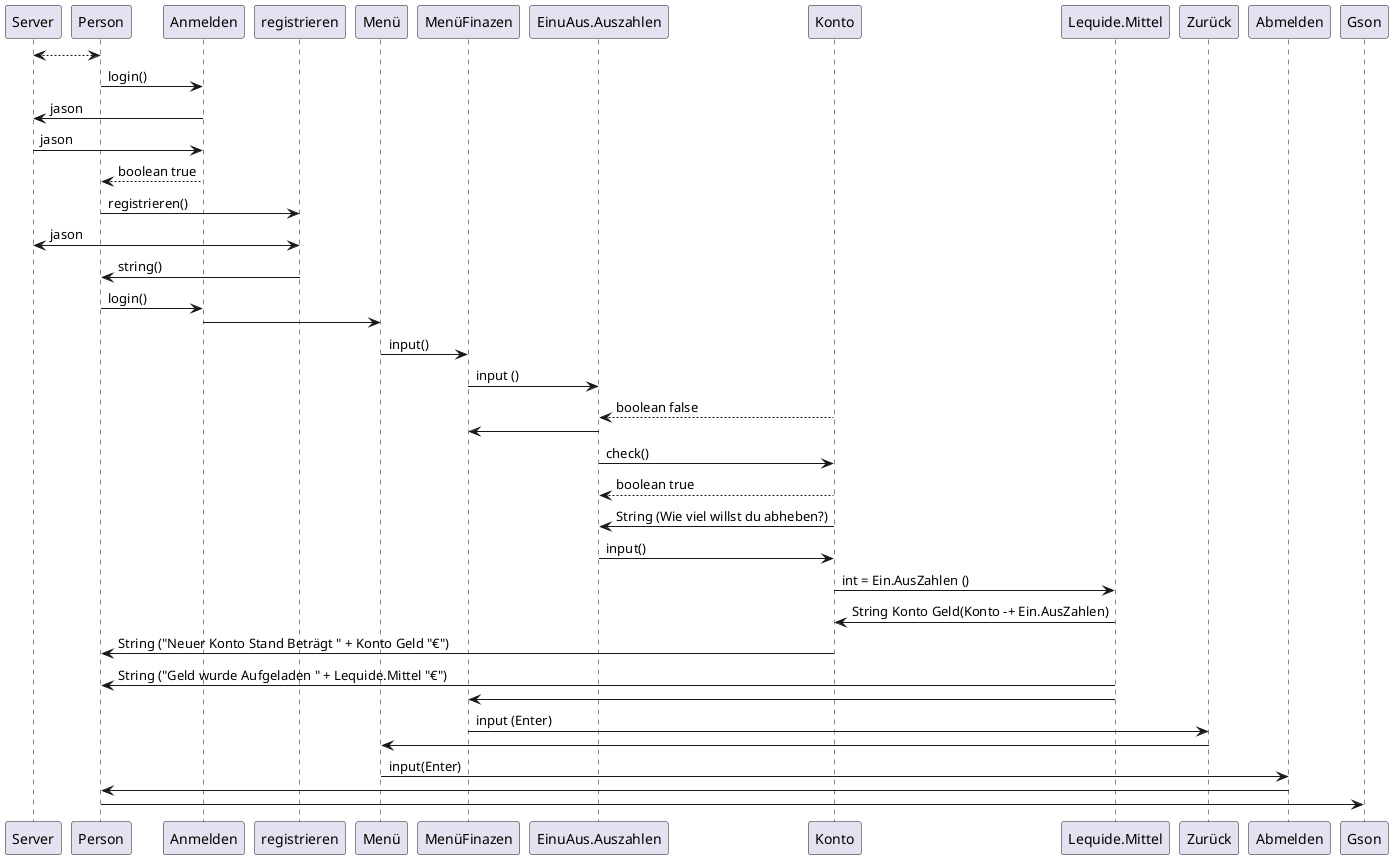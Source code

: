 @startuml

Server <--> Person 
Person -> Anmelden :login()
Anmelden -> Server : jason  
Server -> Anmelden : jason
Anmelden --> Person : boolean true
Person -> registrieren :registrieren()
registrieren <-> Server : jason
registrieren -> Person :string() 
Person -> Anmelden  :login()
Anmelden -> Menü 
Menü -> MenüFinazen : input() 
MenüFinazen -> EinuAus.Auszahlen :input ()  
Konto --> EinuAus.Auszahlen : boolean false
EinuAus.Auszahlen -> MenüFinazen 
EinuAus.Auszahlen-> Konto : check()
Konto --> EinuAus.Auszahlen : boolean true 
Konto -> EinuAus.Auszahlen : String (Wie viel willst du abheben?)
EinuAus.Auszahlen -> Konto : input()
Konto -> Lequide.Mittel : int = Ein.AusZahlen ()
Lequide.Mittel -> Konto : String Konto Geld(Konto -+ Ein.AusZahlen)
Konto -> Person : String ("Neuer Konto Stand Beträgt " + Konto Geld "€")
Lequide.Mittel -> Person : String ("Geld wurde Aufgeladen " + Lequide.Mittel "€")
Lequide.Mittel -> MenüFinazen
MenüFinazen -> Zurück :input (Enter)
Zurück -> Menü
Menü -> Abmelden : input(Enter)
Abmelden -> Person :
Person -> Gson:

@enduml

@startuml

Person -> Anmelden :login()
Anmelden --> Person : boolean true
Person -> registrieren :registrieren()
registrieren -> Person :string() 
Person -> Anmelden  :login()
Anmelden -> Menü 
Menü -> MenüFinanzen : input() 
MenüFinazen -> KaufuVerkaufen :input()
KaufuVerkaufen -> AktienMarkt 
AktienMarkt -> Person : string (Welche Aktie Willst du Kaufen.Verkaufen ?)
Person -> AktienMarkt : input() 
AktienMarkt -> Person : string (Wie Viele Aktien willst du Kaufen.Verkaufen)  
AktienMarkt-> Lequide.Mittel: scan()
Lequide.Mittel --> AktienMarkt: boolean Fals
Lequide.Mittel -> Person : string (Das Aufgeladene Geld reicht nicht aus)
Lequide.Mittel --> AktienMarkt: boolean true
Lequide.Mittel -> AktienMarkt: kauf()
AktienMarkt -> Lequide.Mittel: Value (Lequide.Miitel - value stock * Anzahl stock)
AktienMarkt -> Portfolio : transfer()
Lequide.Mittel -> Person : string (Value)
Portfolio -> Person : string (Anzahl Stock, Value Stock) 
AktienMarkt -> Zurück: input()
Zurück -> MenüFinanzen
MenüFinanzen -> Zurück : input()
Zurück -> Menü 
Menü -> Abmelden : input()
Abmelden -> Person

@enduml

@startuml

Person -> Anmelden :login()
Anmelden --> Person : boolean true
Person -> registrieren :registrieren()
registrieren -> Person :string() 
Person -> Anmelden  :login()
Anmelden -> Menü 
Menü -> MenüAktien: input()
MenüAktien -> Kurse: input()
Kurse -> AktienMarket : show()
AktienMarket -> Zurück: input()
Zurück -> MenüAktien:
MenüAktien -> Zurück: input()
Zurück -> Menü
Menü -> Abmelden: input()
Abmelden -> Person  

@enduml

@startuml

Person -> Anmelden :login()
Anmelden --> Person : boolean true
Person -> registrieren :registrieren()
registrieren -> Person :string() 
Person -> Anmelden  :login()
Anmelden -> Menü 
Menü -> MenüAktien: input()
MenüAktien -> Portfolio: input()
Portfolio -> Aktien : show()
Aktien -> Zurück: input()
Zurück -> MenüAktien: 
MenüAktien -> Zurück: input()
Zurück -> Menü: 
Menü -> Abmelden : input()
Abmelden -> Person 

@enduml